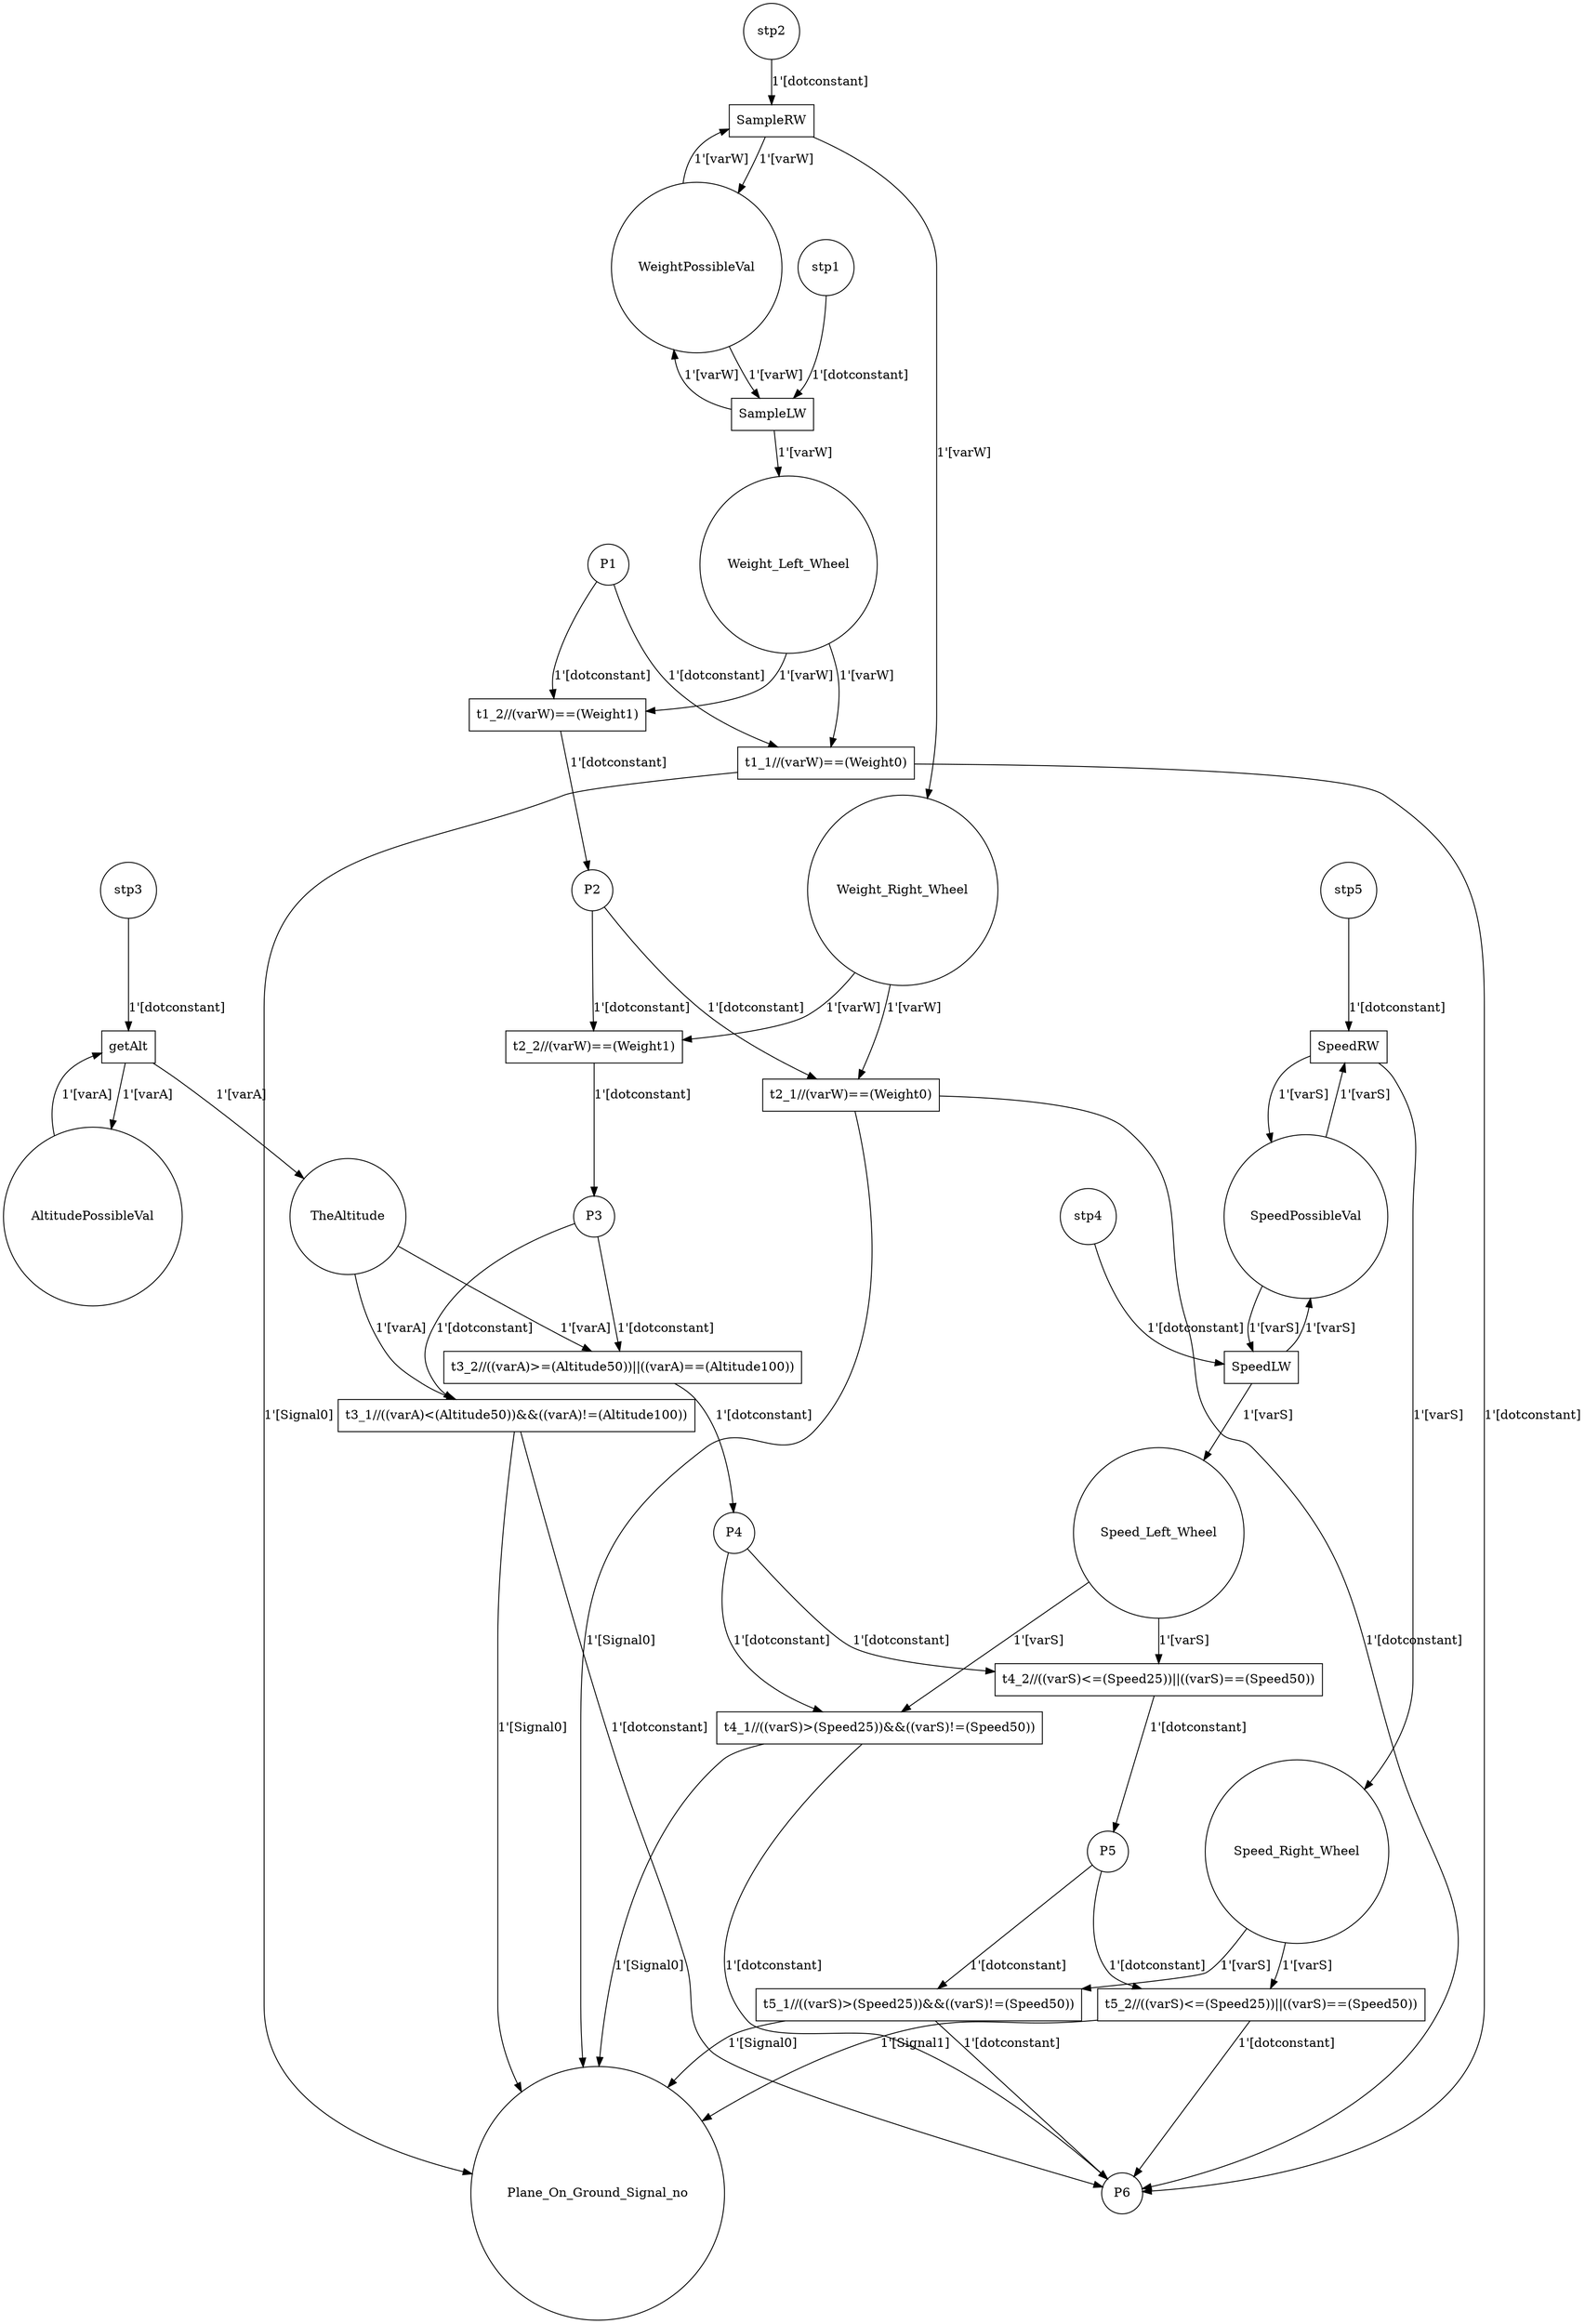 digraph CPN {
	stp5 [shape=circle]
	stp4 [shape=circle]
	stp3 [shape=circle]
	stp2 [shape=circle]
	stp1 [shape=circle]
	SpeedPossibleVal [shape=circle]
	AltitudePossibleVal [shape=circle]
	WeightPossibleVal [shape=circle]
	P5 [shape=circle]
	P4 [shape=circle]
	P3 [shape=circle]
	P2 [shape=circle]
	P6 [shape=circle]
	P1 [shape=circle]
	Weight_Right_Wheel [shape=circle]
	Weight_Left_Wheel [shape=circle]
	TheAltitude [shape=circle]
	Speed_Left_Wheel [shape=circle]
	Speed_Right_Wheel [shape=circle]
	Plane_On_Ground_Signal_no [shape=circle]

	SpeedLW [shape=box]
	SpeedRW [shape=box]
	getAlt [shape=box]
	SampleRW [shape=box]
	SampleLW [shape=box]
	t5_2 [shape=box,label="t5_2//((varS)<=(Speed25))||((varS)==(Speed50))"]
	t5_1 [shape=box,label="t5_1//((varS)>(Speed25))&&((varS)!=(Speed50))"]
	t4_2 [shape=box,label="t4_2//((varS)<=(Speed25))||((varS)==(Speed50))"]
	t4_1 [shape=box,label="t4_1//((varS)>(Speed25))&&((varS)!=(Speed50))"]
	t3_2 [shape=box,label="t3_2//((varA)>=(Altitude50))||((varA)==(Altitude100))"]
	t3_1 [shape=box,label="t3_1//((varA)<(Altitude50))&&((varA)!=(Altitude100))"]
	t2_2 [shape=box,label="t2_2//(varW)==(Weight1)"]
	t2_1 [shape=box,label="t2_1//(varW)==(Weight0)"]
	t1_2 [shape=box,label="t1_2//(varW)==(Weight1)"]
	t1_1 [shape=box,label="t1_1//(varW)==(Weight0)"]
	Speed_Right_Wheel->t5_2 [label="1'[varS]"]
	stp5->SpeedRW [label="1'[dotconstant]"]
	stp4->SpeedLW [label="1'[dotconstant]"]
	stp3->getAlt [label="1'[dotconstant]"]
	stp2->SampleRW [label="1'[dotconstant]"]
	stp1->SampleLW [label="1'[dotconstant]"]
	SpeedLW->Speed_Left_Wheel [label="1'[varS]"]
	SpeedRW->Speed_Right_Wheel [label="1'[varS]"]
	SpeedRW->SpeedPossibleVal [label="1'[varS]"]
	SpeedPossibleVal->SpeedRW [label="1'[varS]"]
	SpeedPossibleVal->SpeedLW [label="1'[varS]"]
	SpeedLW->SpeedPossibleVal [label="1'[varS]"]
	getAlt->TheAltitude [label="1'[varA]"]
	getAlt->AltitudePossibleVal [label="1'[varA]"]
	AltitudePossibleVal->getAlt [label="1'[varA]"]
	SampleRW->Weight_Right_Wheel [label="1'[varW]"]
	SampleRW->WeightPossibleVal [label="1'[varW]"]
	WeightPossibleVal->SampleRW [label="1'[varW]"]
	WeightPossibleVal->SampleLW [label="1'[varW]"]
	SampleLW->WeightPossibleVal [label="1'[varW]"]
	SampleLW->Weight_Left_Wheel [label="1'[varW]"]
	t1_1->Plane_On_Ground_Signal_no [label="1'[Signal0]"]
	t2_1->Plane_On_Ground_Signal_no [label="1'[Signal0]"]
	t1_1->P6 [label="1'[dotconstant]"]
	P1->t1_1 [label="1'[dotconstant]"]
	Weight_Left_Wheel->t1_1 [label="1'[varW]"]
	P1->t1_2 [label="1'[dotconstant]"]
	Weight_Left_Wheel->t1_2 [label="1'[varW]"]
	t1_2->P2 [label="1'[dotconstant]"]
	P2->t2_1 [label="1'[dotconstant]"]
	P2->t2_2 [label="1'[dotconstant]"]
	t2_1->P6 [label="1'[dotconstant]"]
	Weight_Right_Wheel->t2_1 [label="1'[varW]"]
	Weight_Right_Wheel->t2_2 [label="1'[varW]"]
	t2_2->P3 [label="1'[dotconstant]"]
	P3->t3_1 [label="1'[dotconstant]"]
	P3->t3_2 [label="1'[dotconstant]"]
	TheAltitude->t3_1 [label="1'[varA]"]
	TheAltitude->t3_2 [label="1'[varA]"]
	t3_1->P6 [label="1'[dotconstant]"]
	t3_1->Plane_On_Ground_Signal_no [label="1'[Signal0]"]
	t3_2->P4 [label="1'[dotconstant]"]
	Speed_Left_Wheel->t4_1 [label="1'[varS]"]
	Speed_Left_Wheel->t4_2 [label="1'[varS]"]
	P4->t4_1 [label="1'[dotconstant]"]
	t4_1->P6 [label="1'[dotconstant]"]
	t4_1->Plane_On_Ground_Signal_no [label="1'[Signal0]"]
	t4_2->P5 [label="1'[dotconstant]"]
	P5->t5_1 [label="1'[dotconstant]"]
	Speed_Right_Wheel->t5_1 [label="1'[varS]"]
	t5_1->P6 [label="1'[dotconstant]"]
	t5_1->Plane_On_Ground_Signal_no [label="1'[Signal0]"]
	t5_2->P6 [label="1'[dotconstant]"]
	t5_2->Plane_On_Ground_Signal_no [label="1'[Signal1]"]
	P4->t4_2 [label="1'[dotconstant]"]
	P5->t5_2 [label="1'[dotconstant]"]
}
